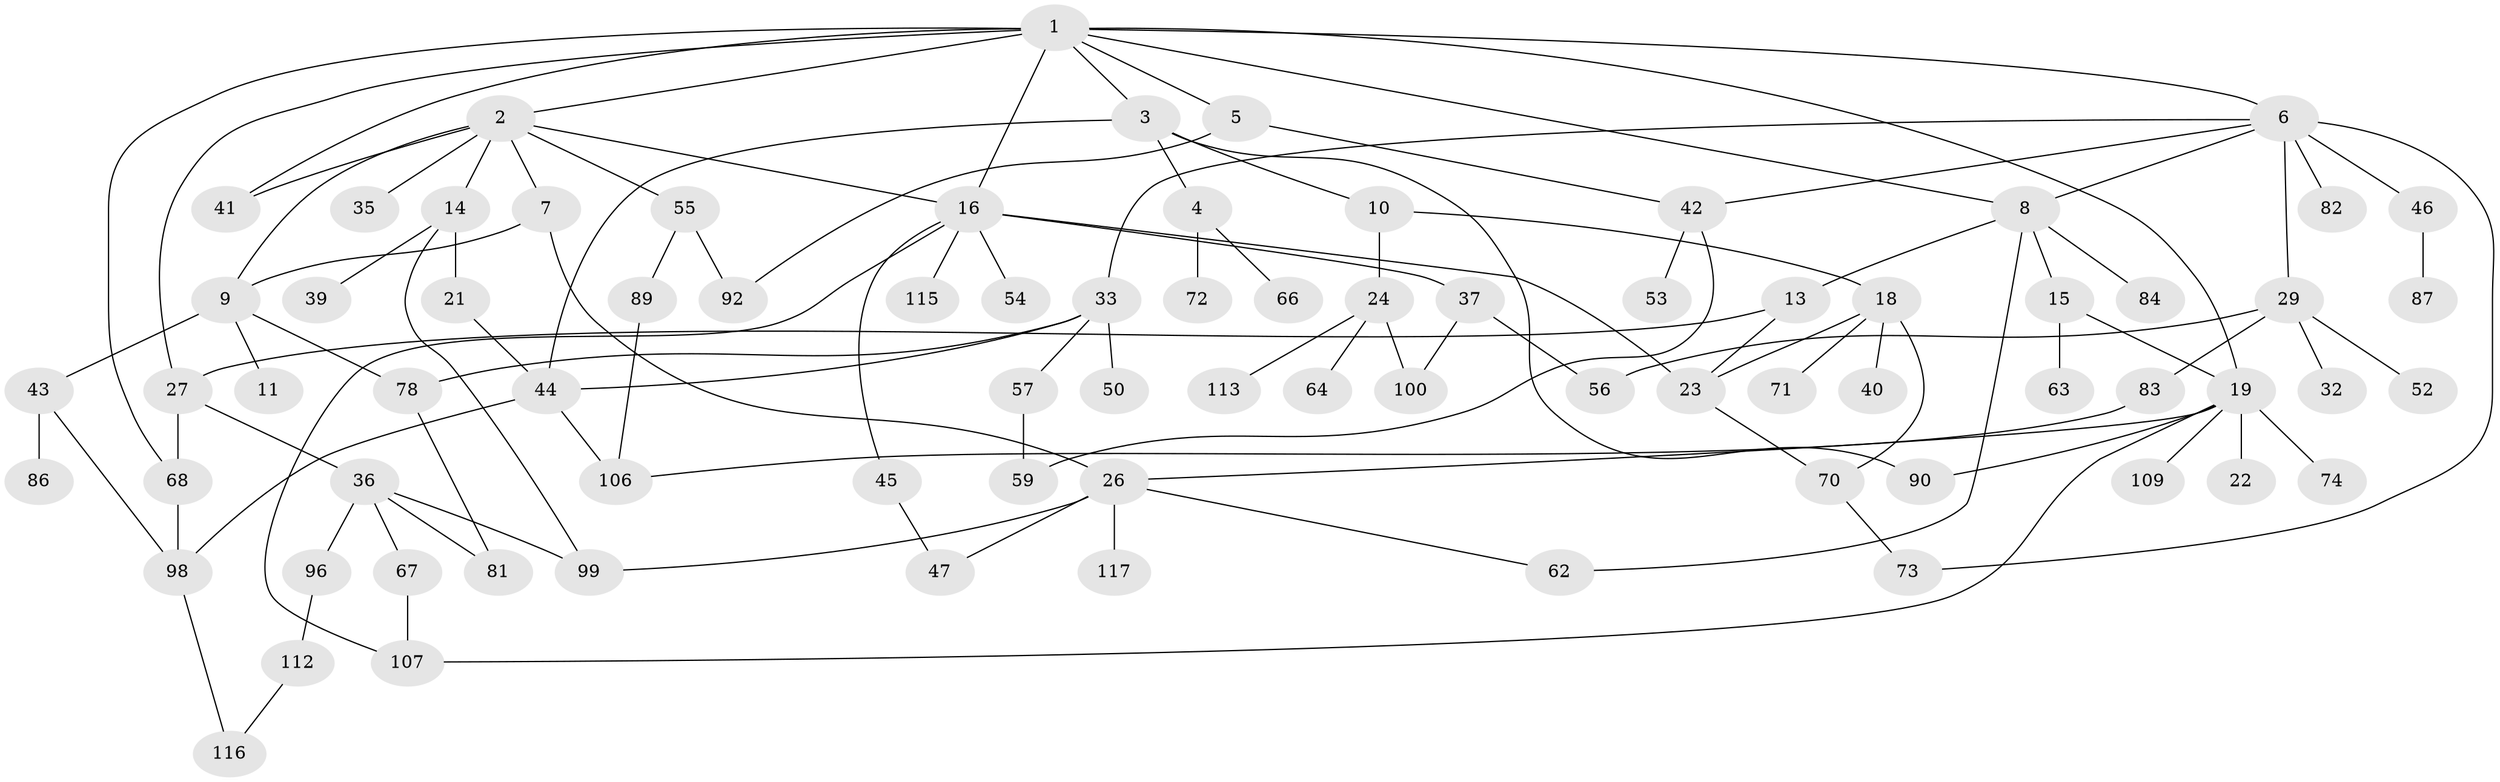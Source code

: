 // Generated by graph-tools (version 1.1) at 2025/51/02/27/25 19:51:37]
// undirected, 79 vertices, 111 edges
graph export_dot {
graph [start="1"]
  node [color=gray90,style=filled];
  1 [super="+79"];
  2 [super="+12"];
  3 [super="+30"];
  4 [super="+101"];
  5 [super="+97"];
  6 [super="+28"];
  7;
  8 [super="+75"];
  9 [super="+17"];
  10;
  11;
  13;
  14 [super="+25"];
  15 [super="+76"];
  16 [super="+20"];
  18 [super="+61"];
  19 [super="+38"];
  21;
  22;
  23 [super="+110"];
  24 [super="+34"];
  26 [super="+94"];
  27 [super="+103"];
  29 [super="+31"];
  32 [super="+48"];
  33 [super="+49"];
  35;
  36 [super="+51"];
  37 [super="+60"];
  39;
  40;
  41 [super="+80"];
  42;
  43;
  44 [super="+65"];
  45;
  46 [super="+69"];
  47 [super="+77"];
  50;
  52;
  53 [super="+58"];
  54;
  55 [super="+104"];
  56;
  57;
  59;
  62;
  63;
  64;
  66;
  67 [super="+102"];
  68;
  70 [super="+91"];
  71 [super="+88"];
  72;
  73 [super="+85"];
  74;
  78 [super="+93"];
  81;
  82;
  83;
  84;
  86;
  87;
  89;
  90 [super="+95"];
  92;
  96;
  98 [super="+105"];
  99;
  100 [super="+111"];
  106 [super="+108"];
  107 [super="+114"];
  109;
  112;
  113;
  115;
  116;
  117;
  1 -- 2;
  1 -- 3;
  1 -- 5;
  1 -- 6;
  1 -- 16;
  1 -- 19;
  1 -- 68;
  1 -- 8;
  1 -- 27;
  1 -- 41;
  2 -- 7;
  2 -- 9;
  2 -- 35;
  2 -- 41;
  2 -- 16;
  2 -- 14;
  2 -- 55;
  3 -- 4;
  3 -- 10;
  3 -- 90;
  3 -- 44;
  4 -- 66;
  4 -- 72;
  5 -- 42;
  5 -- 92;
  6 -- 8;
  6 -- 46;
  6 -- 33;
  6 -- 82;
  6 -- 73;
  6 -- 42;
  6 -- 29;
  7 -- 26;
  7 -- 9;
  8 -- 13;
  8 -- 15;
  8 -- 62;
  8 -- 84;
  9 -- 11;
  9 -- 43;
  9 -- 78;
  10 -- 18;
  10 -- 24;
  13 -- 27;
  13 -- 23;
  14 -- 21;
  14 -- 39;
  14 -- 99;
  15 -- 63;
  15 -- 19;
  16 -- 45;
  16 -- 115;
  16 -- 37;
  16 -- 54;
  16 -- 23;
  16 -- 107;
  18 -- 23;
  18 -- 40;
  18 -- 70;
  18 -- 71;
  19 -- 22;
  19 -- 74;
  19 -- 109;
  19 -- 90;
  19 -- 107;
  19 -- 26;
  21 -- 44;
  23 -- 70;
  24 -- 113;
  24 -- 64;
  24 -- 100;
  26 -- 62;
  26 -- 47;
  26 -- 99;
  26 -- 117;
  27 -- 36;
  27 -- 68;
  29 -- 32;
  29 -- 56;
  29 -- 83;
  29 -- 52;
  33 -- 50;
  33 -- 57;
  33 -- 44;
  33 -- 78 [weight=2];
  36 -- 81;
  36 -- 99;
  36 -- 96;
  36 -- 67;
  37 -- 100;
  37 -- 56;
  42 -- 53;
  42 -- 59;
  43 -- 86;
  43 -- 98;
  44 -- 98;
  44 -- 106;
  45 -- 47;
  46 -- 87;
  55 -- 89;
  55 -- 92;
  57 -- 59;
  67 -- 107;
  68 -- 98;
  70 -- 73;
  78 -- 81;
  83 -- 106;
  89 -- 106;
  96 -- 112;
  98 -- 116;
  112 -- 116;
}
